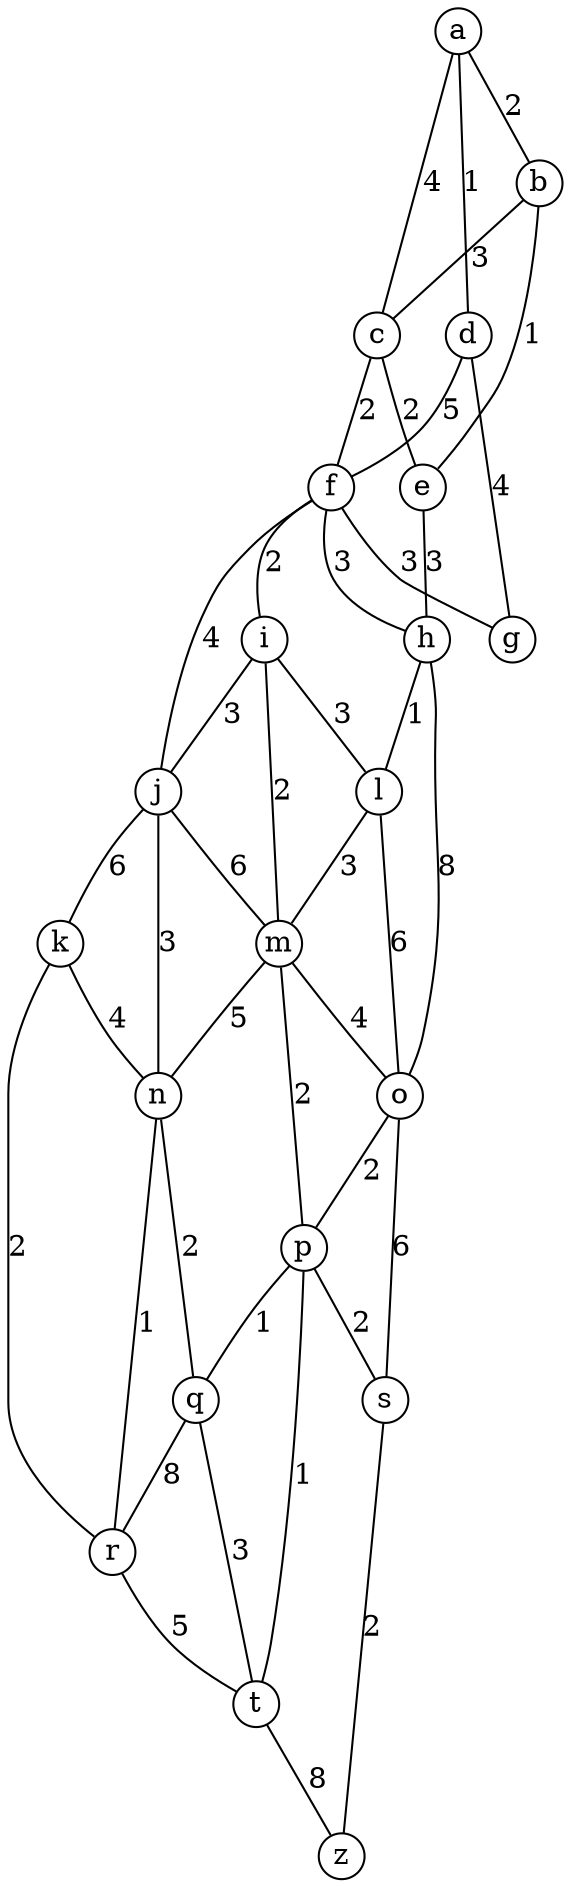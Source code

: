graph G {
    node [shape=circle,width=.3,height=.3,fixedsize=true];
    
    a -- b [label="2"];
    a -- c [label="4"];
    a -- d [label="1"];
    
    b -- c [label="3"];
    b -- e [label="1"];
    
    c -- e [label="2"];
    c -- f [label="2"];
    
    d -- f [label="5"];
    d -- g [label="4"];
    
    e -- h [label="3"];
    
    f -- g [label="3"];
    f -- h [label="3"];
    f -- i [label="2"];
    f -- j [label="4"];
    
    h -- l [label="1"];
    h -- o [label="8"];
    
    i -- j [label="3"];
    i -- l [label="3"];
    i -- m [label="2"];
    
    j -- k [label="6"];
    j -- m [label="6"];
    j -- n [label="3"];
    
    k -- n [label="4"];
    k -- r [label="2"];
    
    l -- m [label="3"];
    l -- o [label="6"];
    
    m -- n [label="5"];
    m -- o [label="4"];
    m -- p [label="2"];
    
    n -- q [label="2"];
    n -- r [label="1"];
    
    o -- p [label="2"];
    o -- s [label="6"];
    
    p -- q [label="1"];
    p -- s [label="2"];
    p -- t [label="1"];
    
    q -- t [label="3"];
    q -- r [label="8"];
    
    r -- t [label="5"];
    
    s -- z [label="2"];
    
    t -- z [label="8"];
    
    a [pos="0, 0!"];
    b [pos="1, 1!"];
    c [pos="1, 0!"];
    d [pos="1, -1!"];
    e [pos="2, 1!"];
    f [pos="2, 0!"];
    g [pos="2, -1!"];
    h [pos="3, 2!"];
    i [pos="3, 0!"];
    j [pos="3, -1!"];
    k [pos="4, -1!"];
    l [pos="3, 1!"];
    m [pos="4, 1!"];
    n [pos="4, 0!"];
    o [pos="5, 2!"];
    p [pos="5, 1!"];
    q [pos="5, 0!"];
    r [pos="5, -1!"];
    s [pos="6, 1!"];
    t [pos="6, 0!"];
    z [pos="7, 0!"]
}